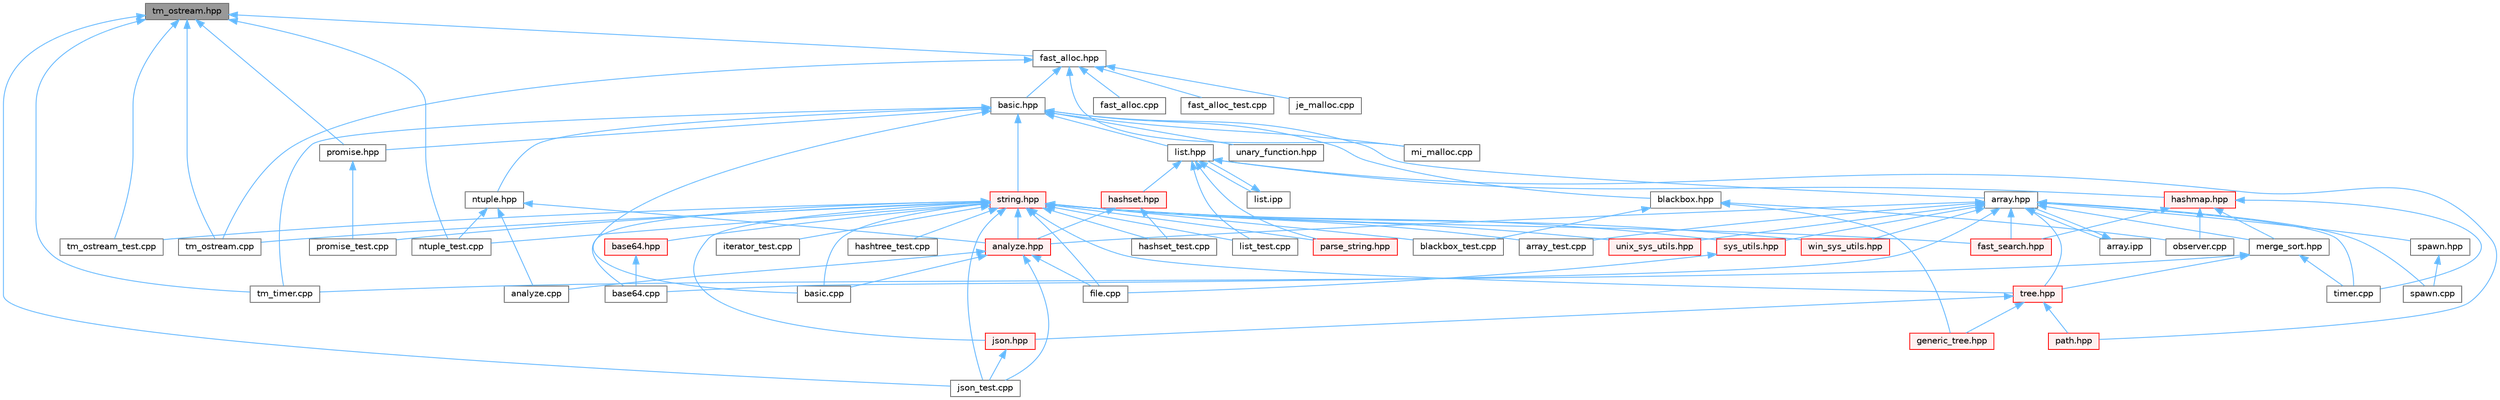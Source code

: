 digraph "tm_ostream.hpp"
{
 // LATEX_PDF_SIZE
  bgcolor="transparent";
  edge [fontname=Helvetica,fontsize=10,labelfontname=Helvetica,labelfontsize=10];
  node [fontname=Helvetica,fontsize=10,shape=box,height=0.2,width=0.4];
  Node1 [id="Node000001",label="tm_ostream.hpp",height=0.2,width=0.4,color="gray40", fillcolor="grey60", style="filled", fontcolor="black",tooltip=" "];
  Node1 -> Node2 [id="edge1_Node000001_Node000002",dir="back",color="steelblue1",style="solid",tooltip=" "];
  Node2 [id="Node000002",label="fast_alloc.hpp",height=0.2,width=0.4,color="grey40", fillcolor="white", style="filled",URL="$fast__alloc_8hpp.html",tooltip=" "];
  Node2 -> Node3 [id="edge2_Node000002_Node000003",dir="back",color="steelblue1",style="solid",tooltip=" "];
  Node3 [id="Node000003",label="basic.hpp",height=0.2,width=0.4,color="grey40", fillcolor="white", style="filled",URL="$basic_8hpp.html",tooltip=" "];
  Node3 -> Node4 [id="edge3_Node000003_Node000004",dir="back",color="steelblue1",style="solid",tooltip=" "];
  Node4 [id="Node000004",label="array.hpp",height=0.2,width=0.4,color="grey40", fillcolor="white", style="filled",URL="$array_8hpp.html",tooltip=" "];
  Node4 -> Node5 [id="edge4_Node000004_Node000005",dir="back",color="steelblue1",style="solid",tooltip=" "];
  Node5 [id="Node000005",label="analyze.hpp",height=0.2,width=0.4,color="red", fillcolor="#FFF0F0", style="filled",URL="$analyze_8hpp.html",tooltip=" "];
  Node5 -> Node6 [id="edge5_Node000005_Node000006",dir="back",color="steelblue1",style="solid",tooltip=" "];
  Node6 [id="Node000006",label="analyze.cpp",height=0.2,width=0.4,color="grey40", fillcolor="white", style="filled",URL="$analyze_8cpp.html",tooltip=" "];
  Node5 -> Node8 [id="edge6_Node000005_Node000008",dir="back",color="steelblue1",style="solid",tooltip=" "];
  Node8 [id="Node000008",label="basic.cpp",height=0.2,width=0.4,color="grey40", fillcolor="white", style="filled",URL="$basic_8cpp.html",tooltip=" "];
  Node5 -> Node11 [id="edge7_Node000005_Node000011",dir="back",color="steelblue1",style="solid",tooltip=" "];
  Node11 [id="Node000011",label="file.cpp",height=0.2,width=0.4,color="grey40", fillcolor="white", style="filled",URL="$file_8cpp.html",tooltip=" "];
  Node5 -> Node14 [id="edge8_Node000005_Node000014",dir="back",color="steelblue1",style="solid",tooltip=" "];
  Node14 [id="Node000014",label="json_test.cpp",height=0.2,width=0.4,color="grey40", fillcolor="white", style="filled",URL="$json__test_8cpp.html",tooltip=" "];
  Node4 -> Node25 [id="edge9_Node000004_Node000025",dir="back",color="steelblue1",style="solid",tooltip=" "];
  Node25 [id="Node000025",label="array.ipp",height=0.2,width=0.4,color="grey40", fillcolor="white", style="filled",URL="$array_8ipp.html",tooltip=" "];
  Node25 -> Node4 [id="edge10_Node000025_Node000004",dir="back",color="steelblue1",style="solid",tooltip=" "];
  Node4 -> Node26 [id="edge11_Node000004_Node000026",dir="back",color="steelblue1",style="solid",tooltip=" "];
  Node26 [id="Node000026",label="array_test.cpp",height=0.2,width=0.4,color="grey40", fillcolor="white", style="filled",URL="$array__test_8cpp.html",tooltip=" "];
  Node4 -> Node27 [id="edge12_Node000004_Node000027",dir="back",color="steelblue1",style="solid",tooltip=" "];
  Node27 [id="Node000027",label="base64.cpp",height=0.2,width=0.4,color="grey40", fillcolor="white", style="filled",URL="$base64_8cpp.html",tooltip=" "];
  Node4 -> Node28 [id="edge13_Node000004_Node000028",dir="back",color="steelblue1",style="solid",tooltip=" "];
  Node28 [id="Node000028",label="fast_search.hpp",height=0.2,width=0.4,color="red", fillcolor="#FFF0F0", style="filled",URL="$fast__search_8hpp.html",tooltip=" "];
  Node4 -> Node30 [id="edge14_Node000004_Node000030",dir="back",color="steelblue1",style="solid",tooltip=" "];
  Node30 [id="Node000030",label="merge_sort.hpp",height=0.2,width=0.4,color="grey40", fillcolor="white", style="filled",URL="$merge__sort_8hpp.html",tooltip=" "];
  Node30 -> Node31 [id="edge15_Node000030_Node000031",dir="back",color="steelblue1",style="solid",tooltip=" "];
  Node31 [id="Node000031",label="timer.cpp",height=0.2,width=0.4,color="grey40", fillcolor="white", style="filled",URL="$timer_8cpp.html",tooltip=" "];
  Node30 -> Node32 [id="edge16_Node000030_Node000032",dir="back",color="steelblue1",style="solid",tooltip=" "];
  Node32 [id="Node000032",label="tm_timer.cpp",height=0.2,width=0.4,color="grey40", fillcolor="white", style="filled",URL="$tm__timer_8cpp.html",tooltip=" "];
  Node30 -> Node33 [id="edge17_Node000030_Node000033",dir="back",color="steelblue1",style="solid",tooltip=" "];
  Node33 [id="Node000033",label="tree.hpp",height=0.2,width=0.4,color="red", fillcolor="#FFF0F0", style="filled",URL="$tree_8hpp.html",tooltip=" "];
  Node33 -> Node35 [id="edge18_Node000033_Node000035",dir="back",color="steelblue1",style="solid",tooltip=" "];
  Node35 [id="Node000035",label="generic_tree.hpp",height=0.2,width=0.4,color="red", fillcolor="#FFF0F0", style="filled",URL="$generic__tree_8hpp.html",tooltip=" "];
  Node33 -> Node41 [id="edge19_Node000033_Node000041",dir="back",color="steelblue1",style="solid",tooltip=" "];
  Node41 [id="Node000041",label="json.hpp",height=0.2,width=0.4,color="red", fillcolor="#FFF0F0", style="filled",URL="$json_8hpp.html",tooltip=" "];
  Node41 -> Node14 [id="edge20_Node000041_Node000014",dir="back",color="steelblue1",style="solid",tooltip=" "];
  Node33 -> Node42 [id="edge21_Node000033_Node000042",dir="back",color="steelblue1",style="solid",tooltip=" "];
  Node42 [id="Node000042",label="path.hpp",height=0.2,width=0.4,color="red", fillcolor="#FFF0F0", style="filled",URL="$path_8hpp.html",tooltip=" "];
  Node4 -> Node87 [id="edge22_Node000004_Node000087",dir="back",color="steelblue1",style="solid",tooltip=" "];
  Node87 [id="Node000087",label="spawn.cpp",height=0.2,width=0.4,color="grey40", fillcolor="white", style="filled",URL="$spawn_8cpp.html",tooltip=" "];
  Node4 -> Node88 [id="edge23_Node000004_Node000088",dir="back",color="steelblue1",style="solid",tooltip=" "];
  Node88 [id="Node000088",label="spawn.hpp",height=0.2,width=0.4,color="grey40", fillcolor="white", style="filled",URL="$spawn_8hpp.html",tooltip=" "];
  Node88 -> Node87 [id="edge24_Node000088_Node000087",dir="back",color="steelblue1",style="solid",tooltip=" "];
  Node4 -> Node89 [id="edge25_Node000004_Node000089",dir="back",color="steelblue1",style="solid",tooltip=" "];
  Node89 [id="Node000089",label="sys_utils.hpp",height=0.2,width=0.4,color="red", fillcolor="#FFF0F0", style="filled",URL="$sys__utils_8hpp.html",tooltip=" "];
  Node89 -> Node11 [id="edge26_Node000089_Node000011",dir="back",color="steelblue1",style="solid",tooltip=" "];
  Node4 -> Node31 [id="edge27_Node000004_Node000031",dir="back",color="steelblue1",style="solid",tooltip=" "];
  Node4 -> Node33 [id="edge28_Node000004_Node000033",dir="back",color="steelblue1",style="solid",tooltip=" "];
  Node4 -> Node91 [id="edge29_Node000004_Node000091",dir="back",color="steelblue1",style="solid",tooltip=" "];
  Node91 [id="Node000091",label="unix_sys_utils.hpp",height=0.2,width=0.4,color="red", fillcolor="#FFF0F0", style="filled",URL="$unix__sys__utils_8hpp.html",tooltip=" "];
  Node4 -> Node92 [id="edge30_Node000004_Node000092",dir="back",color="steelblue1",style="solid",tooltip=" "];
  Node92 [id="Node000092",label="win_sys_utils.hpp",height=0.2,width=0.4,color="red", fillcolor="#FFF0F0", style="filled",URL="$win__sys__utils_8hpp.html",tooltip=" "];
  Node3 -> Node8 [id="edge31_Node000003_Node000008",dir="back",color="steelblue1",style="solid",tooltip=" "];
  Node3 -> Node93 [id="edge32_Node000003_Node000093",dir="back",color="steelblue1",style="solid",tooltip=" "];
  Node93 [id="Node000093",label="blackbox.hpp",height=0.2,width=0.4,color="grey40", fillcolor="white", style="filled",URL="$blackbox_8hpp.html",tooltip=" "];
  Node93 -> Node63 [id="edge33_Node000093_Node000063",dir="back",color="steelblue1",style="solid",tooltip=" "];
  Node63 [id="Node000063",label="blackbox_test.cpp",height=0.2,width=0.4,color="grey40", fillcolor="white", style="filled",URL="$blackbox__test_8cpp.html",tooltip=" "];
  Node93 -> Node35 [id="edge34_Node000093_Node000035",dir="back",color="steelblue1",style="solid",tooltip=" "];
  Node93 -> Node46 [id="edge35_Node000093_Node000046",dir="back",color="steelblue1",style="solid",tooltip=" "];
  Node46 [id="Node000046",label="observer.cpp",height=0.2,width=0.4,color="grey40", fillcolor="white", style="filled",URL="$observer_8cpp.html",tooltip=" "];
  Node3 -> Node94 [id="edge36_Node000003_Node000094",dir="back",color="steelblue1",style="solid",tooltip=" "];
  Node94 [id="Node000094",label="list.hpp",height=0.2,width=0.4,color="grey40", fillcolor="white", style="filled",URL="$list_8hpp.html",tooltip=" "];
  Node94 -> Node95 [id="edge37_Node000094_Node000095",dir="back",color="steelblue1",style="solid",tooltip=" "];
  Node95 [id="Node000095",label="hashmap.hpp",height=0.2,width=0.4,color="red", fillcolor="#FFF0F0", style="filled",URL="$hashmap_8hpp.html",tooltip=" "];
  Node95 -> Node28 [id="edge38_Node000095_Node000028",dir="back",color="steelblue1",style="solid",tooltip=" "];
  Node95 -> Node30 [id="edge39_Node000095_Node000030",dir="back",color="steelblue1",style="solid",tooltip=" "];
  Node95 -> Node46 [id="edge40_Node000095_Node000046",dir="back",color="steelblue1",style="solid",tooltip=" "];
  Node95 -> Node31 [id="edge41_Node000095_Node000031",dir="back",color="steelblue1",style="solid",tooltip=" "];
  Node94 -> Node107 [id="edge42_Node000094_Node000107",dir="back",color="steelblue1",style="solid",tooltip=" "];
  Node107 [id="Node000107",label="hashset.hpp",height=0.2,width=0.4,color="red", fillcolor="#FFF0F0", style="filled",URL="$hashset_8hpp.html",tooltip=" "];
  Node107 -> Node5 [id="edge43_Node000107_Node000005",dir="back",color="steelblue1",style="solid",tooltip=" "];
  Node107 -> Node67 [id="edge44_Node000107_Node000067",dir="back",color="steelblue1",style="solid",tooltip=" "];
  Node67 [id="Node000067",label="hashset_test.cpp",height=0.2,width=0.4,color="grey40", fillcolor="white", style="filled",URL="$hashset__test_8cpp.html",tooltip=" "];
  Node94 -> Node109 [id="edge45_Node000094_Node000109",dir="back",color="steelblue1",style="solid",tooltip=" "];
  Node109 [id="Node000109",label="list.ipp",height=0.2,width=0.4,color="grey40", fillcolor="white", style="filled",URL="$list_8ipp.html",tooltip=" "];
  Node109 -> Node94 [id="edge46_Node000109_Node000094",dir="back",color="steelblue1",style="solid",tooltip=" "];
  Node94 -> Node70 [id="edge47_Node000094_Node000070",dir="back",color="steelblue1",style="solid",tooltip=" "];
  Node70 [id="Node000070",label="list_test.cpp",height=0.2,width=0.4,color="grey40", fillcolor="white", style="filled",URL="$list__test_8cpp.html",tooltip=" "];
  Node94 -> Node110 [id="edge48_Node000094_Node000110",dir="back",color="steelblue1",style="solid",tooltip=" "];
  Node110 [id="Node000110",label="parse_string.hpp",height=0.2,width=0.4,color="red", fillcolor="#FFF0F0", style="filled",URL="$parse__string_8hpp.html",tooltip=" "];
  Node94 -> Node42 [id="edge49_Node000094_Node000042",dir="back",color="steelblue1",style="solid",tooltip=" "];
  Node3 -> Node111 [id="edge50_Node000003_Node000111",dir="back",color="steelblue1",style="solid",tooltip=" "];
  Node111 [id="Node000111",label="mi_malloc.cpp",height=0.2,width=0.4,color="grey40", fillcolor="white", style="filled",URL="$mi__malloc_8cpp.html",tooltip=" "];
  Node3 -> Node112 [id="edge51_Node000003_Node000112",dir="back",color="steelblue1",style="solid",tooltip=" "];
  Node112 [id="Node000112",label="ntuple.hpp",height=0.2,width=0.4,color="grey40", fillcolor="white", style="filled",URL="$ntuple_8hpp.html",tooltip=" "];
  Node112 -> Node6 [id="edge52_Node000112_Node000006",dir="back",color="steelblue1",style="solid",tooltip=" "];
  Node112 -> Node5 [id="edge53_Node000112_Node000005",dir="back",color="steelblue1",style="solid",tooltip=" "];
  Node112 -> Node71 [id="edge54_Node000112_Node000071",dir="back",color="steelblue1",style="solid",tooltip=" "];
  Node71 [id="Node000071",label="ntuple_test.cpp",height=0.2,width=0.4,color="grey40", fillcolor="white", style="filled",URL="$ntuple__test_8cpp.html",tooltip=" "];
  Node3 -> Node113 [id="edge55_Node000003_Node000113",dir="back",color="steelblue1",style="solid",tooltip=" "];
  Node113 [id="Node000113",label="promise.hpp",height=0.2,width=0.4,color="grey40", fillcolor="white", style="filled",URL="$promise_8hpp.html",tooltip=" "];
  Node113 -> Node73 [id="edge56_Node000113_Node000073",dir="back",color="steelblue1",style="solid",tooltip=" "];
  Node73 [id="Node000073",label="promise_test.cpp",height=0.2,width=0.4,color="grey40", fillcolor="white", style="filled",URL="$promise__test_8cpp.html",tooltip=" "];
  Node3 -> Node114 [id="edge57_Node000003_Node000114",dir="back",color="steelblue1",style="solid",tooltip=" "];
  Node114 [id="Node000114",label="string.hpp",height=0.2,width=0.4,color="red", fillcolor="#FFF0F0", style="filled",URL="$string_8hpp.html",tooltip=" "];
  Node114 -> Node5 [id="edge58_Node000114_Node000005",dir="back",color="steelblue1",style="solid",tooltip=" "];
  Node114 -> Node26 [id="edge59_Node000114_Node000026",dir="back",color="steelblue1",style="solid",tooltip=" "];
  Node114 -> Node27 [id="edge60_Node000114_Node000027",dir="back",color="steelblue1",style="solid",tooltip=" "];
  Node114 -> Node115 [id="edge61_Node000114_Node000115",dir="back",color="steelblue1",style="solid",tooltip=" "];
  Node115 [id="Node000115",label="base64.hpp",height=0.2,width=0.4,color="red", fillcolor="#FFF0F0", style="filled",URL="$base64_8hpp.html",tooltip=" "];
  Node115 -> Node27 [id="edge62_Node000115_Node000027",dir="back",color="steelblue1",style="solid",tooltip=" "];
  Node114 -> Node8 [id="edge63_Node000114_Node000008",dir="back",color="steelblue1",style="solid",tooltip=" "];
  Node114 -> Node63 [id="edge64_Node000114_Node000063",dir="back",color="steelblue1",style="solid",tooltip=" "];
  Node114 -> Node28 [id="edge65_Node000114_Node000028",dir="back",color="steelblue1",style="solid",tooltip=" "];
  Node114 -> Node11 [id="edge66_Node000114_Node000011",dir="back",color="steelblue1",style="solid",tooltip=" "];
  Node114 -> Node67 [id="edge67_Node000114_Node000067",dir="back",color="steelblue1",style="solid",tooltip=" "];
  Node114 -> Node68 [id="edge68_Node000114_Node000068",dir="back",color="steelblue1",style="solid",tooltip=" "];
  Node68 [id="Node000068",label="hashtree_test.cpp",height=0.2,width=0.4,color="grey40", fillcolor="white", style="filled",URL="$hashtree__test_8cpp.html",tooltip=" "];
  Node114 -> Node69 [id="edge69_Node000114_Node000069",dir="back",color="steelblue1",style="solid",tooltip=" "];
  Node69 [id="Node000069",label="iterator_test.cpp",height=0.2,width=0.4,color="grey40", fillcolor="white", style="filled",URL="$iterator__test_8cpp.html",tooltip=" "];
  Node114 -> Node41 [id="edge70_Node000114_Node000041",dir="back",color="steelblue1",style="solid",tooltip=" "];
  Node114 -> Node14 [id="edge71_Node000114_Node000014",dir="back",color="steelblue1",style="solid",tooltip=" "];
  Node114 -> Node70 [id="edge72_Node000114_Node000070",dir="back",color="steelblue1",style="solid",tooltip=" "];
  Node114 -> Node71 [id="edge73_Node000114_Node000071",dir="back",color="steelblue1",style="solid",tooltip=" "];
  Node114 -> Node110 [id="edge74_Node000114_Node000110",dir="back",color="steelblue1",style="solid",tooltip=" "];
  Node114 -> Node73 [id="edge75_Node000114_Node000073",dir="back",color="steelblue1",style="solid",tooltip=" "];
  Node114 -> Node89 [id="edge76_Node000114_Node000089",dir="back",color="steelblue1",style="solid",tooltip=" "];
  Node114 -> Node123 [id="edge77_Node000114_Node000123",dir="back",color="steelblue1",style="solid",tooltip=" "];
  Node123 [id="Node000123",label="tm_ostream.cpp",height=0.2,width=0.4,color="grey40", fillcolor="white", style="filled",URL="$tm__ostream_8cpp.html",tooltip=" "];
  Node114 -> Node76 [id="edge78_Node000114_Node000076",dir="back",color="steelblue1",style="solid",tooltip=" "];
  Node76 [id="Node000076",label="tm_ostream_test.cpp",height=0.2,width=0.4,color="grey40", fillcolor="white", style="filled",URL="$tm__ostream__test_8cpp.html",tooltip=" "];
  Node114 -> Node33 [id="edge79_Node000114_Node000033",dir="back",color="steelblue1",style="solid",tooltip=" "];
  Node114 -> Node91 [id="edge80_Node000114_Node000091",dir="back",color="steelblue1",style="solid",tooltip=" "];
  Node114 -> Node92 [id="edge81_Node000114_Node000092",dir="back",color="steelblue1",style="solid",tooltip=" "];
  Node3 -> Node32 [id="edge82_Node000003_Node000032",dir="back",color="steelblue1",style="solid",tooltip=" "];
  Node3 -> Node128 [id="edge83_Node000003_Node000128",dir="back",color="steelblue1",style="solid",tooltip=" "];
  Node128 [id="Node000128",label="unary_function.hpp",height=0.2,width=0.4,color="grey40", fillcolor="white", style="filled",URL="$unary__function_8hpp.html",tooltip=" "];
  Node2 -> Node129 [id="edge84_Node000002_Node000129",dir="back",color="steelblue1",style="solid",tooltip=" "];
  Node129 [id="Node000129",label="fast_alloc.cpp",height=0.2,width=0.4,color="grey40", fillcolor="white", style="filled",URL="$fast__alloc_8cpp.html",tooltip=" "];
  Node2 -> Node64 [id="edge85_Node000002_Node000064",dir="back",color="steelblue1",style="solid",tooltip=" "];
  Node64 [id="Node000064",label="fast_alloc_test.cpp",height=0.2,width=0.4,color="grey40", fillcolor="white", style="filled",URL="$fast__alloc__test_8cpp.html",tooltip=" "];
  Node2 -> Node130 [id="edge86_Node000002_Node000130",dir="back",color="steelblue1",style="solid",tooltip=" "];
  Node130 [id="Node000130",label="je_malloc.cpp",height=0.2,width=0.4,color="grey40", fillcolor="white", style="filled",URL="$je__malloc_8cpp.html",tooltip=" "];
  Node2 -> Node111 [id="edge87_Node000002_Node000111",dir="back",color="steelblue1",style="solid",tooltip=" "];
  Node2 -> Node123 [id="edge88_Node000002_Node000123",dir="back",color="steelblue1",style="solid",tooltip=" "];
  Node1 -> Node14 [id="edge89_Node000001_Node000014",dir="back",color="steelblue1",style="solid",tooltip=" "];
  Node1 -> Node71 [id="edge90_Node000001_Node000071",dir="back",color="steelblue1",style="solid",tooltip=" "];
  Node1 -> Node113 [id="edge91_Node000001_Node000113",dir="back",color="steelblue1",style="solid",tooltip=" "];
  Node1 -> Node123 [id="edge92_Node000001_Node000123",dir="back",color="steelblue1",style="solid",tooltip=" "];
  Node1 -> Node76 [id="edge93_Node000001_Node000076",dir="back",color="steelblue1",style="solid",tooltip=" "];
  Node1 -> Node32 [id="edge94_Node000001_Node000032",dir="back",color="steelblue1",style="solid",tooltip=" "];
}
